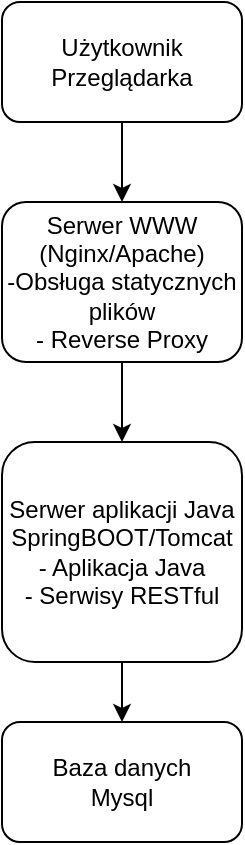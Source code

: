 <mxfile version="24.7.4">
  <diagram name="Page-1" id="QWuy2Iov789CCSLMCAOM">
    <mxGraphModel dx="834" dy="759" grid="1" gridSize="10" guides="1" tooltips="1" connect="1" arrows="1" fold="1" page="1" pageScale="1" pageWidth="850" pageHeight="1100" math="0" shadow="0">
      <root>
        <mxCell id="0" />
        <mxCell id="1" parent="0" />
        <mxCell id="9U6Lor_anN-pGK65H4v6-5" style="edgeStyle=orthogonalEdgeStyle;rounded=0;orthogonalLoop=1;jettySize=auto;html=1;entryX=0.5;entryY=0;entryDx=0;entryDy=0;" edge="1" parent="1" source="9U6Lor_anN-pGK65H4v6-1" target="9U6Lor_anN-pGK65H4v6-2">
          <mxGeometry relative="1" as="geometry" />
        </mxCell>
        <mxCell id="9U6Lor_anN-pGK65H4v6-1" value="&lt;div&gt;Użytkownik&lt;/div&gt;&lt;div&gt;Przeglądarka&lt;br&gt;&lt;/div&gt;" style="rounded=1;whiteSpace=wrap;html=1;" vertex="1" parent="1">
          <mxGeometry x="160" y="220" width="120" height="60" as="geometry" />
        </mxCell>
        <mxCell id="9U6Lor_anN-pGK65H4v6-6" style="edgeStyle=orthogonalEdgeStyle;rounded=0;orthogonalLoop=1;jettySize=auto;html=1;entryX=0.5;entryY=0;entryDx=0;entryDy=0;" edge="1" parent="1" source="9U6Lor_anN-pGK65H4v6-2" target="9U6Lor_anN-pGK65H4v6-3">
          <mxGeometry relative="1" as="geometry" />
        </mxCell>
        <mxCell id="9U6Lor_anN-pGK65H4v6-2" value="&lt;div&gt;Serwer WWW&lt;/div&gt;&lt;div&gt;(Nginx/Apache)&lt;/div&gt;&lt;div&gt;-Obsługa statycznych plików&lt;br&gt;- Reverse Proxy&lt;br&gt;&lt;/div&gt;" style="rounded=1;whiteSpace=wrap;html=1;" vertex="1" parent="1">
          <mxGeometry x="160" y="320" width="120" height="80" as="geometry" />
        </mxCell>
        <mxCell id="9U6Lor_anN-pGK65H4v6-7" style="edgeStyle=orthogonalEdgeStyle;rounded=0;orthogonalLoop=1;jettySize=auto;html=1;entryX=0.5;entryY=0;entryDx=0;entryDy=0;" edge="1" parent="1" source="9U6Lor_anN-pGK65H4v6-3" target="9U6Lor_anN-pGK65H4v6-4">
          <mxGeometry relative="1" as="geometry" />
        </mxCell>
        <mxCell id="9U6Lor_anN-pGK65H4v6-3" value="&lt;div&gt;Serwer aplikacji Java&lt;/div&gt;&lt;div&gt;SpringBOOT/Tomcat&lt;br&gt;- Aplikacja Java&lt;/div&gt;&lt;div&gt;- Serwisy RESTful&lt;br&gt;&lt;/div&gt;" style="rounded=1;whiteSpace=wrap;html=1;" vertex="1" parent="1">
          <mxGeometry x="160" y="440" width="120" height="110" as="geometry" />
        </mxCell>
        <mxCell id="9U6Lor_anN-pGK65H4v6-4" value="Baza danych&lt;br&gt;Mysql" style="rounded=1;whiteSpace=wrap;html=1;" vertex="1" parent="1">
          <mxGeometry x="160" y="580" width="120" height="60" as="geometry" />
        </mxCell>
      </root>
    </mxGraphModel>
  </diagram>
</mxfile>
